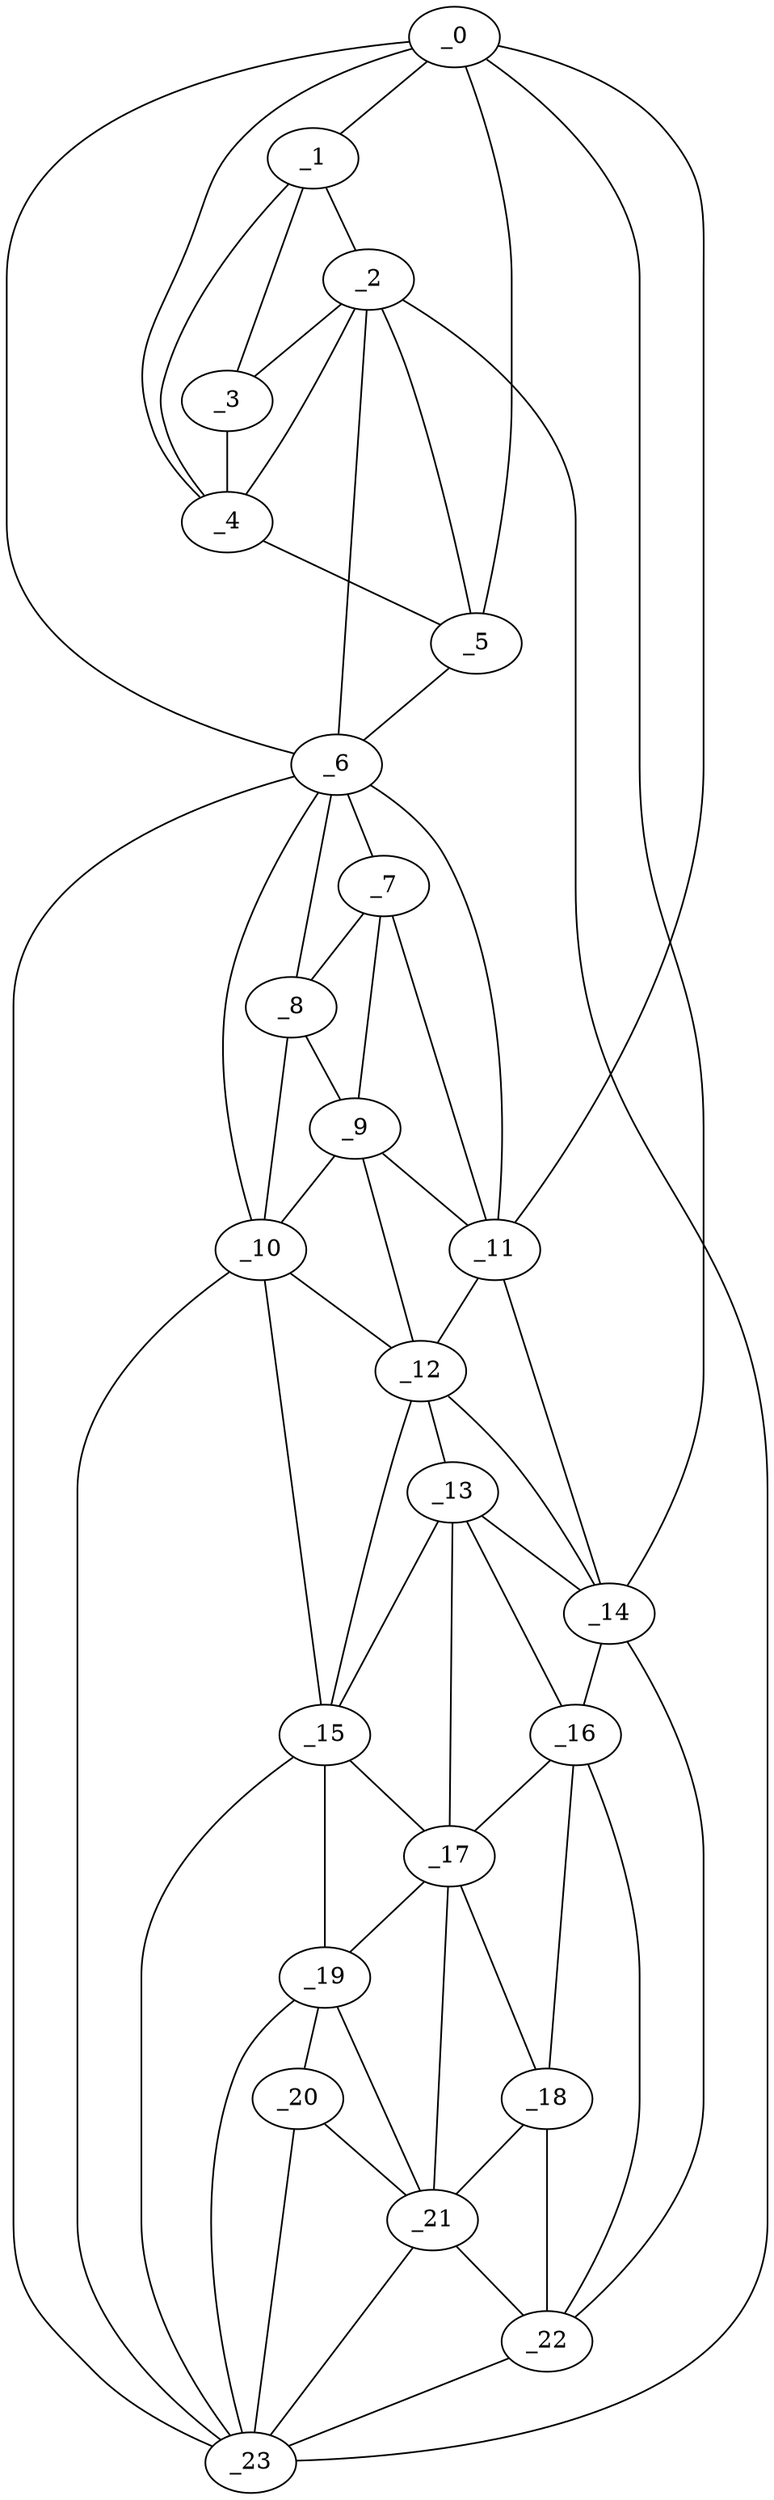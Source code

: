 graph "obj98__185.gxl" {
	_0	 [x=4,
		y=74];
	_1	 [x=6,
		y=59];
	_0 -- _1	 [valence=1];
	_4	 [x=23,
		y=51];
	_0 -- _4	 [valence=2];
	_5	 [x=31,
		y=51];
	_0 -- _5	 [valence=2];
	_6	 [x=43,
		y=51];
	_0 -- _6	 [valence=1];
	_11	 [x=79,
		y=77];
	_0 -- _11	 [valence=2];
	_14	 [x=93,
		y=78];
	_0 -- _14	 [valence=1];
	_2	 [x=8,
		y=48];
	_1 -- _2	 [valence=1];
	_3	 [x=14,
		y=50];
	_1 -- _3	 [valence=2];
	_1 -- _4	 [valence=2];
	_2 -- _3	 [valence=2];
	_2 -- _4	 [valence=2];
	_2 -- _5	 [valence=2];
	_2 -- _6	 [valence=2];
	_23	 [x=126,
		y=53];
	_2 -- _23	 [valence=1];
	_3 -- _4	 [valence=1];
	_4 -- _5	 [valence=2];
	_5 -- _6	 [valence=2];
	_7	 [x=51,
		y=52];
	_6 -- _7	 [valence=2];
	_8	 [x=68,
		y=53];
	_6 -- _8	 [valence=2];
	_10	 [x=79,
		y=53];
	_6 -- _10	 [valence=2];
	_6 -- _11	 [valence=2];
	_6 -- _23	 [valence=1];
	_7 -- _8	 [valence=2];
	_9	 [x=76,
		y=64];
	_7 -- _9	 [valence=1];
	_7 -- _11	 [valence=1];
	_8 -- _9	 [valence=2];
	_8 -- _10	 [valence=2];
	_9 -- _10	 [valence=2];
	_9 -- _11	 [valence=2];
	_12	 [x=83,
		y=64];
	_9 -- _12	 [valence=2];
	_10 -- _12	 [valence=2];
	_15	 [x=99,
		y=55];
	_10 -- _15	 [valence=2];
	_10 -- _23	 [valence=2];
	_11 -- _12	 [valence=1];
	_11 -- _14	 [valence=2];
	_13	 [x=93,
		y=65];
	_12 -- _13	 [valence=2];
	_12 -- _14	 [valence=1];
	_12 -- _15	 [valence=2];
	_13 -- _14	 [valence=2];
	_13 -- _15	 [valence=2];
	_16	 [x=101,
		y=78];
	_13 -- _16	 [valence=1];
	_17	 [x=103,
		y=65];
	_13 -- _17	 [valence=2];
	_14 -- _16	 [valence=2];
	_22	 [x=124,
		y=79];
	_14 -- _22	 [valence=1];
	_15 -- _17	 [valence=2];
	_19	 [x=110,
		y=55];
	_15 -- _19	 [valence=2];
	_15 -- _23	 [valence=2];
	_16 -- _17	 [valence=2];
	_18	 [x=107,
		y=78];
	_16 -- _18	 [valence=2];
	_16 -- _22	 [valence=2];
	_17 -- _18	 [valence=2];
	_17 -- _19	 [valence=2];
	_21	 [x=124,
		y=65];
	_17 -- _21	 [valence=2];
	_18 -- _21	 [valence=2];
	_18 -- _22	 [valence=2];
	_20	 [x=118,
		y=55];
	_19 -- _20	 [valence=2];
	_19 -- _21	 [valence=2];
	_19 -- _23	 [valence=1];
	_20 -- _21	 [valence=1];
	_20 -- _23	 [valence=2];
	_21 -- _22	 [valence=2];
	_21 -- _23	 [valence=1];
	_22 -- _23	 [valence=1];
}

